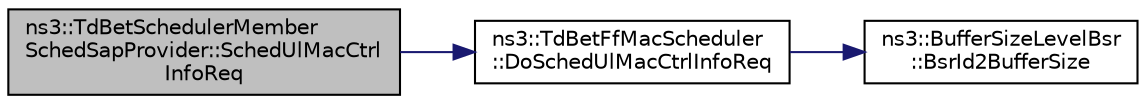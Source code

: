 digraph "ns3::TdBetSchedulerMemberSchedSapProvider::SchedUlMacCtrlInfoReq"
{
  edge [fontname="Helvetica",fontsize="10",labelfontname="Helvetica",labelfontsize="10"];
  node [fontname="Helvetica",fontsize="10",shape=record];
  rankdir="LR";
  Node1 [label="ns3::TdBetSchedulerMember\lSchedSapProvider::SchedUlMacCtrl\lInfoReq",height=0.2,width=0.4,color="black", fillcolor="grey75", style="filled", fontcolor="black"];
  Node1 -> Node2 [color="midnightblue",fontsize="10",style="solid"];
  Node2 [label="ns3::TdBetFfMacScheduler\l::DoSchedUlMacCtrlInfoReq",height=0.2,width=0.4,color="black", fillcolor="white", style="filled",URL="$d5/dee/classns3_1_1TdBetFfMacScheduler.html#adf631779da7aa2b4d876a663dcf204df"];
  Node2 -> Node3 [color="midnightblue",fontsize="10",style="solid"];
  Node3 [label="ns3::BufferSizeLevelBsr\l::BsrId2BufferSize",height=0.2,width=0.4,color="black", fillcolor="white", style="filled",URL="$d9/d30/classns3_1_1BufferSizeLevelBsr.html#a67fc905f267ed8ac5a617fe229699122"];
}
